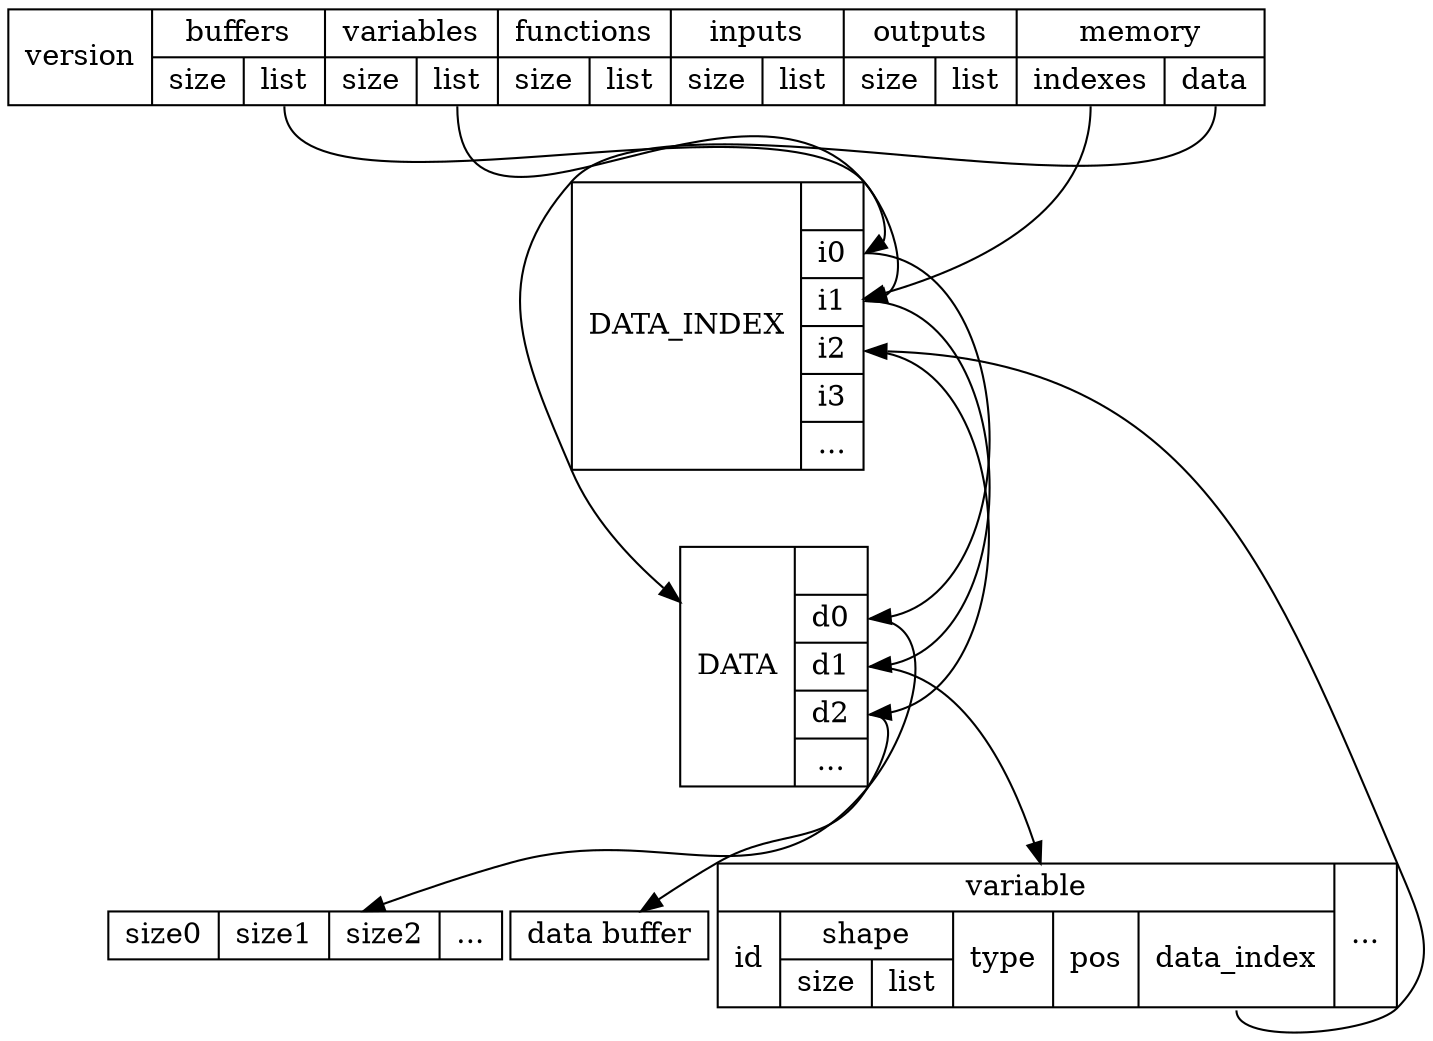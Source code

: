 digraph G {
  nodesep=.05;
  
  node [shape=record, width=.1, height=.1];
  network [label="<v>version|{buffers|{<bs>size|<bl>list}}|{variables|{<vs>size|<vl>list}} | {functions|{<fs>size|<fl>list}}|{inputs|{<is>size|<il>list}}|{outputs|{<os>size|<ol>list}}|{memory|{<indexes>indexes|<data>data}}"];

  indexes [label="DATA_INDEX|{|<i0>i0|<i1>i1|<i2>i2|i3|...}"];
  data [label="DATA|{|<d0>d0|<d1>d1|<d2>d2|...}"];
  
  network:indexes -> indexes;
  network:data -> data;
  
  d0 [label="size0|size1|size2|..."];
  d1 [label="{variable|{id|{shape|{size|list}}|type|pos|<i>data_index}}|..."];
  d2 [label="data buffer"];
  
  network:bl -> indexes:i0;
  
  indexes:i0 -> data:d0;
  indexes:i1 -> data:d1;
  indexes:i2 -> data:d2;

  network:vl -> indexes:i1;

  data:d0 -> d0;
  data:d1 -> d1;
  data:d2 -> d2;
  d1:i -> indexes:i2;
  
  
}


